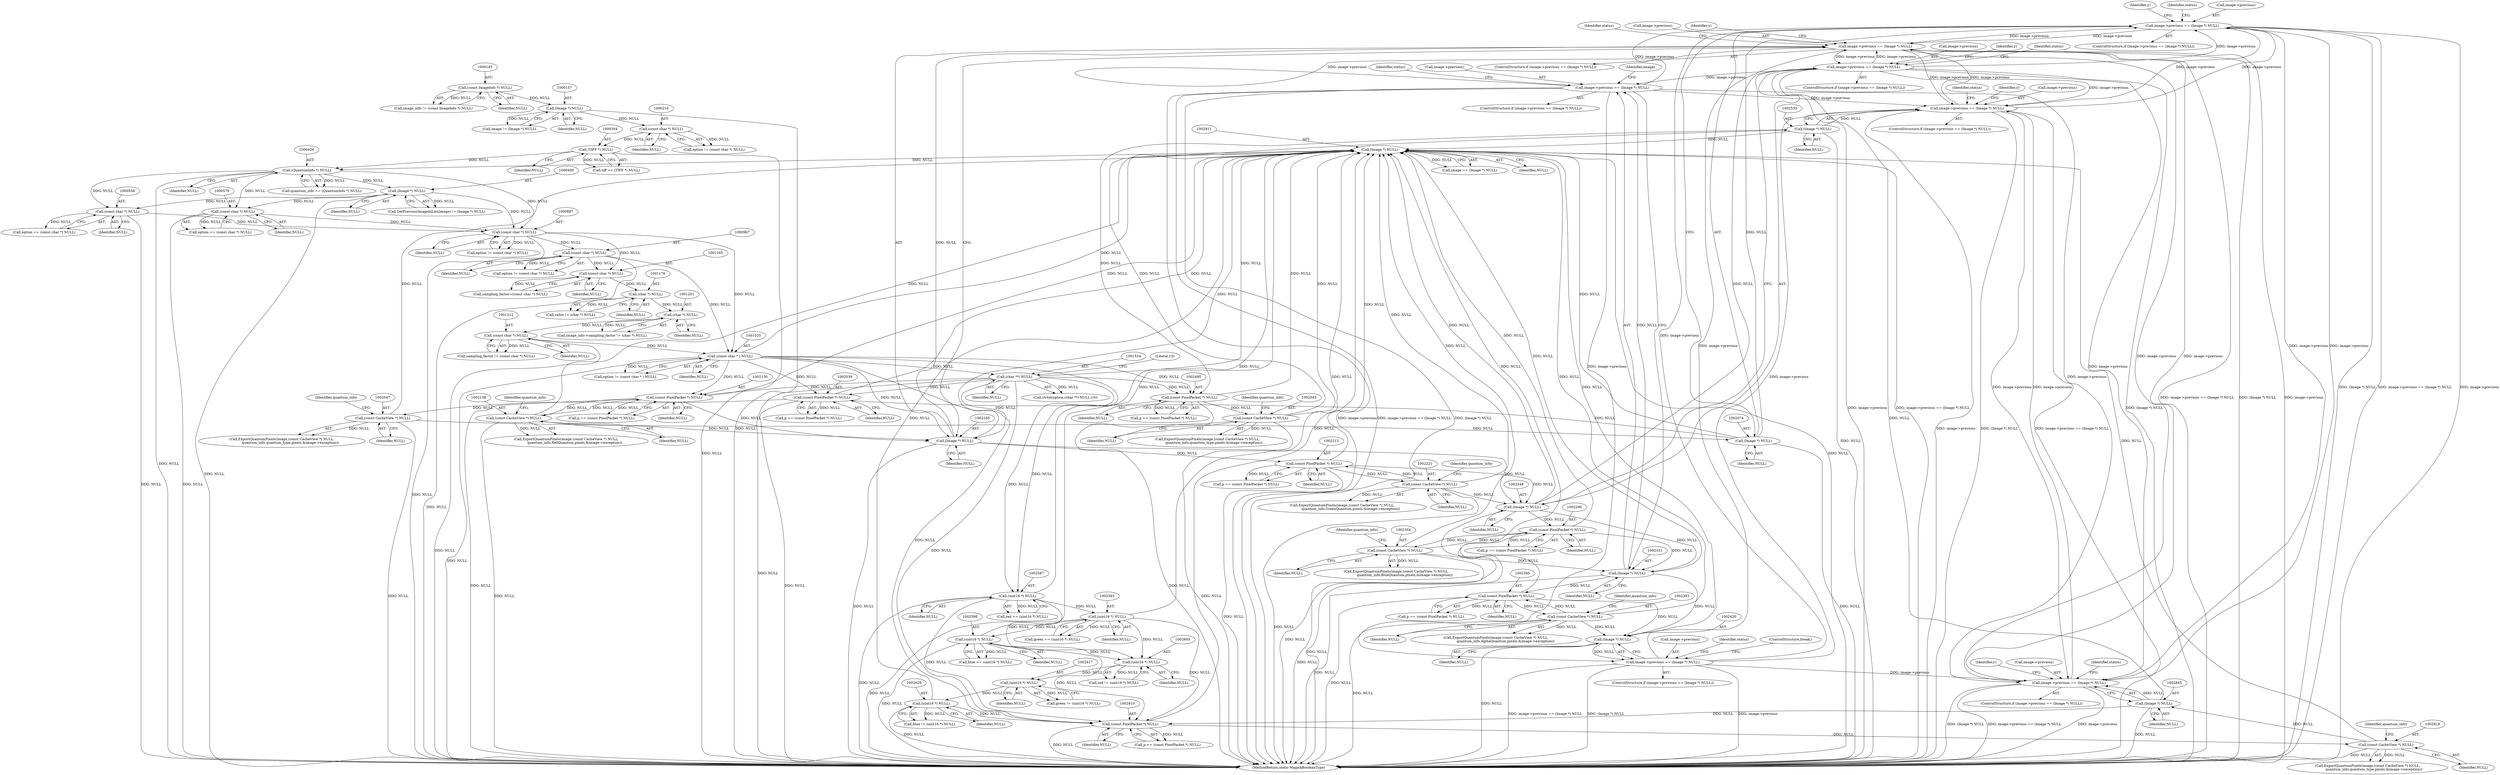 digraph "0_ImageMagick6_3c53413eb544cc567309b4c86485eae43e956112@pointer" {
"1002069" [label="(Call,image->previous == (Image *) NULL)"];
"1002326" [label="(Call,image->previous == (Image *) NULL)"];
"1002243" [label="(Call,image->previous == (Image *) NULL)"];
"1002160" [label="(Call,image->previous == (Image *) NULL)"];
"1002525" [label="(Call,image->previous == (Image *) NULL)"];
"1002415" [label="(Call,image->previous == (Image *) NULL)"];
"1002419" [label="(Call,(Image *) NULL)"];
"1002384" [label="(Call,(const PixelPacket *) NULL)"];
"1002392" [label="(Call,(const CacheView *) NULL)"];
"1002330" [label="(Call,(Image *) NULL)"];
"1002295" [label="(Call,(const PixelPacket *) NULL)"];
"1002247" [label="(Call,(Image *) NULL)"];
"1002220" [label="(Call,(const CacheView *) NULL)"];
"1002212" [label="(Call,(const PixelPacket *) NULL)"];
"1002164" [label="(Call,(Image *) NULL)"];
"1001533" [label="(Call,(char **) NULL)"];
"1001524" [label="(Call,(const char * ) NULL)"];
"1001211" [label="(Call,(const char *) NULL)"];
"1001200" [label="(Call,(char *) NULL)"];
"1001175" [label="(Call,(char *) NULL)"];
"1001164" [label="(Call,(const char *) NULL)"];
"1000896" [label="(Call,(const char *) NULL)"];
"1000577" [label="(Call,(const char *) NULL)"];
"1000425" [label="(Call,(QuantumInfo *) NULL)"];
"1002910" [label="(Call,(Image *) NULL)"];
"1002628" [label="(Call,(uint16 *) NULL)"];
"1002616" [label="(Call,(uint16 *) NULL)"];
"1002604" [label="(Call,(uint16 *) NULL)"];
"1002597" [label="(Call,(uint16 *) NULL)"];
"1002592" [label="(Call,(uint16 *) NULL)"];
"1002586" [label="(Call,(uint16 *) NULL)"];
"1002494" [label="(Call,(const PixelPacket *) NULL)"];
"1002529" [label="(Call,(Image *) NULL)"];
"1002502" [label="(Call,(const CacheView *) NULL)"];
"1002129" [label="(Call,(const PixelPacket *) NULL)"];
"1002137" [label="(Call,(const CacheView *) NULL)"];
"1002046" [label="(Call,(const CacheView *) NULL)"];
"1002038" [label="(Call,(const PixelPacket *) NULL)"];
"1002073" [label="(Call,(Image *) NULL)"];
"1002303" [label="(Call,(const CacheView *) NULL)"];
"1002809" [label="(Call,(const PixelPacket *) NULL)"];
"1002844" [label="(Call,(Image *) NULL)"];
"1002817" [label="(Call,(const CacheView *) NULL)"];
"1000303" [label="(Call,(TIFF *) NULL)"];
"1000215" [label="(Call,(const char *) NULL)"];
"1000156" [label="(Call,(Image *) NULL)"];
"1000144" [label="(Call,(const ImageInfo *) NULL)"];
"1000489" [label="(Call,(Image *) NULL)"];
"1000557" [label="(Call,(const char *) NULL)"];
"1000966" [label="(Call,(const char *) NULL)"];
"1002069" [label="(Call,image->previous == (Image *) NULL)"];
"1002840" [label="(Call,image->previous == (Image *) NULL)"];
"1002626" [label="(Call,blue != (uint16 *) NULL)"];
"1002044" [label="(Call,ExportQuantumPixels(image,(const CacheView *) NULL,\n                quantum_info,quantum_type,pixels,&image->exception))"];
"1000142" [label="(Call,image_info != (const ImageInfo *) NULL)"];
"1001164" [label="(Call,(const char *) NULL)"];
"1002908" [label="(Call,image == (Image *) NULL)"];
"1002169" [label="(Identifier,status)"];
"1002492" [label="(Call,p == (const PixelPacket *) NULL)"];
"1002849" [label="(Identifier,status)"];
"1001536" [label="(Literal,10)"];
"1002392" [label="(Call,(const CacheView *) NULL)"];
"1002586" [label="(Call,(uint16 *) NULL)"];
"1002326" [label="(Call,image->previous == (Image *) NULL)"];
"1001177" [label="(Identifier,NULL)"];
"1002590" [label="(Call,green == (uint16 *) NULL)"];
"1002606" [label="(Identifier,NULL)"];
"1002844" [label="(Call,(Image *) NULL)"];
"1000486" [label="(Call,GetPreviousImageInList(image) != (Image *) NULL)"];
"1002049" [label="(Identifier,quantum_info)"];
"1000427" [label="(Identifier,NULL)"];
"1002809" [label="(Call,(const PixelPacket *) NULL)"];
"1002421" [label="(Identifier,NULL)"];
"1002630" [label="(Identifier,NULL)"];
"1002247" [label="(Call,(Image *) NULL)"];
"1000217" [label="(Identifier,NULL)"];
"1002594" [label="(Identifier,NULL)"];
"1002306" [label="(Identifier,quantum_info)"];
"1002494" [label="(Call,(const PixelPacket *) NULL)"];
"1002161" [label="(Call,image->previous)"];
"1001200" [label="(Call,(char *) NULL)"];
"1000213" [label="(Call,option != (const char *) NULL)"];
"1000579" [label="(Identifier,NULL)"];
"1002038" [label="(Call,(const PixelPacket *) NULL)"];
"1002243" [label="(Call,image->previous == (Image *) NULL)"];
"1002244" [label="(Call,image->previous)"];
"1002534" [label="(Identifier,status)"];
"1000555" [label="(Call,option == (const char *) NULL)"];
"1002419" [label="(Call,(Image *) NULL)"];
"1002210" [label="(Call,p == (const PixelPacket *) NULL)"];
"1002293" [label="(Call,p == (const PixelPacket *) NULL)"];
"1002936" [label="(MethodReturn,static MagickBooleanType)"];
"1002912" [label="(Identifier,NULL)"];
"1000156" [label="(Call,(Image *) NULL)"];
"1002139" [label="(Identifier,NULL)"];
"1002129" [label="(Call,(const PixelPacket *) NULL)"];
"1002595" [label="(Call,blue == (uint16 *) NULL)"];
"1002220" [label="(Call,(const CacheView *) NULL)"];
"1002223" [label="(Identifier,quantum_info)"];
"1000491" [label="(Identifier,NULL)"];
"1002073" [label="(Call,(Image *) NULL)"];
"1002018" [label="(Identifier,y)"];
"1002628" [label="(Call,(uint16 *) NULL)"];
"1002046" [label="(Call,(const CacheView *) NULL)"];
"1002817" [label="(Call,(const CacheView *) NULL)"];
"1002242" [label="(ControlStructure,if (image->previous == (Image *) NULL))"];
"1002127" [label="(Call,p == (const PixelPacket *) NULL)"];
"1002036" [label="(Call,p == (const PixelPacket *) NULL)"];
"1002789" [label="(Identifier,y)"];
"1002616" [label="(Call,(uint16 *) NULL)"];
"1002820" [label="(Identifier,quantum_info)"];
"1002249" [label="(Identifier,NULL)"];
"1002068" [label="(ControlStructure,if (image->previous == (Image *) NULL))"];
"1000557" [label="(Call,(const char *) NULL)"];
"1000305" [label="(Identifier,NULL)"];
"1001162" [label="(Call,sampling_factor=(const char *) NULL)"];
"1000575" [label="(Call,option == (const char *) NULL)"];
"1000489" [label="(Call,(Image *) NULL)"];
"1000303" [label="(Call,(TIFF *) NULL)"];
"1000158" [label="(Identifier,NULL)"];
"1002135" [label="(Call,ExportQuantumPixels(image,(const CacheView *) NULL,\n                quantum_info,RedQuantum,pixels,&image->exception))"];
"1002222" [label="(Identifier,NULL)"];
"1002305" [label="(Identifier,NULL)"];
"1002069" [label="(Call,image->previous == (Image *) NULL)"];
"1002382" [label="(Call,p == (const PixelPacket *) NULL)"];
"1002160" [label="(Call,image->previous == (Image *) NULL)"];
"1002839" [label="(ControlStructure,if (image->previous == (Image *) NULL))"];
"1002846" [label="(Identifier,NULL)"];
"1002435" [label="(ControlStructure,break;)"];
"1002597" [label="(Call,(uint16 *) NULL)"];
"1000896" [label="(Call,(const char *) NULL)"];
"1000154" [label="(Call,image != (Image *) NULL)"];
"1002212" [label="(Call,(const PixelPacket *) NULL)"];
"1002584" [label="(Call,red == (uint16 *) NULL)"];
"1002414" [label="(ControlStructure,if (image->previous == (Image *) NULL))"];
"1001173" [label="(Call,value != (char *) NULL)"];
"1002040" [label="(Identifier,NULL)"];
"1002819" [label="(Identifier,NULL)"];
"1002159" [label="(ControlStructure,if (image->previous == (Image *) NULL))"];
"1001166" [label="(Identifier,NULL)"];
"1002524" [label="(ControlStructure,if (image->previous == (Image *) NULL))"];
"1002614" [label="(Call,green != (uint16 *) NULL)"];
"1000966" [label="(Call,(const char *) NULL)"];
"1002048" [label="(Identifier,NULL)"];
"1000559" [label="(Identifier,NULL)"];
"1001531" [label="(Call,strtol(option,(char **) NULL,10))"];
"1002078" [label="(Identifier,status)"];
"1002807" [label="(Call,p == (const PixelPacket *) NULL)"];
"1002131" [label="(Identifier,NULL)"];
"1002504" [label="(Identifier,NULL)"];
"1002075" [label="(Identifier,NULL)"];
"1002474" [label="(Identifier,y)"];
"1000898" [label="(Identifier,NULL)"];
"1002531" [label="(Identifier,NULL)"];
"1000577" [label="(Call,(const char *) NULL)"];
"1002330" [label="(Call,(Image *) NULL)"];
"1002327" [label="(Call,image->previous)"];
"1001522" [label="(Call,option != (const char * ) NULL)"];
"1002301" [label="(Call,ExportQuantumPixels(image,(const CacheView *) NULL,\n                quantum_info,BlueQuantum,pixels,&image->exception))"];
"1002164" [label="(Call,(Image *) NULL)"];
"1002525" [label="(Call,image->previous == (Image *) NULL)"];
"1001211" [label="(Call,(const char *) NULL)"];
"1002395" [label="(Identifier,quantum_info)"];
"1001209" [label="(Call,sampling_factor != (const char *) NULL)"];
"1000425" [label="(Call,(QuantumInfo *) NULL)"];
"1002604" [label="(Call,(uint16 *) NULL)"];
"1002297" [label="(Identifier,NULL)"];
"1002505" [label="(Identifier,quantum_info)"];
"1002384" [label="(Call,(const PixelPacket *) NULL)"];
"1000968" [label="(Identifier,NULL)"];
"1002394" [label="(Identifier,NULL)"];
"1000964" [label="(Call,option != (const char *) NULL)"];
"1002502" [label="(Call,(const CacheView *) NULL)"];
"1002910" [label="(Call,(Image *) NULL)"];
"1002416" [label="(Call,image->previous)"];
"1002592" [label="(Call,(uint16 *) NULL)"];
"1000146" [label="(Identifier,NULL)"];
"1002496" [label="(Identifier,NULL)"];
"1001526" [label="(Identifier,NULL)"];
"1002070" [label="(Call,image->previous)"];
"1002424" [label="(Identifier,status)"];
"1001196" [label="(Call,image_info->sampling_factor != (char *) NULL)"];
"1002618" [label="(Identifier,NULL)"];
"1002137" [label="(Call,(const CacheView *) NULL)"];
"1002811" [label="(Identifier,NULL)"];
"1002841" [label="(Call,image->previous)"];
"1000144" [label="(Call,(const ImageInfo *) NULL)"];
"1000894" [label="(Call,option != (const char *) NULL)"];
"1002415" [label="(Call,image->previous == (Image *) NULL)"];
"1002303" [label="(Call,(const CacheView *) NULL)"];
"1002265" [label="(Identifier,y)"];
"1002214" [label="(Identifier,NULL)"];
"1002529" [label="(Call,(Image *) NULL)"];
"1002332" [label="(Identifier,NULL)"];
"1002500" [label="(Call,ExportQuantumPixels(image,(const CacheView *) NULL,\n            quantum_info,quantum_type,pixels,&image->exception))"];
"1002140" [label="(Identifier,quantum_info)"];
"1000301" [label="(Call,tiff == (TIFF *) NULL)"];
"1002349" [label="(Identifier,image)"];
"1002602" [label="(Call,red != (uint16 *) NULL)"];
"1002526" [label="(Call,image->previous)"];
"1001533" [label="(Call,(char **) NULL)"];
"1001175" [label="(Call,(char *) NULL)"];
"1001535" [label="(Identifier,NULL)"];
"1002166" [label="(Identifier,NULL)"];
"1002599" [label="(Identifier,NULL)"];
"1002252" [label="(Identifier,status)"];
"1002335" [label="(Identifier,status)"];
"1002182" [label="(Identifier,y)"];
"1001524" [label="(Call,(const char * ) NULL)"];
"1002588" [label="(Identifier,NULL)"];
"1002218" [label="(Call,ExportQuantumPixels(image,(const CacheView *) NULL,\n                quantum_info,GreenQuantum,pixels,&image->exception))"];
"1000423" [label="(Call,quantum_info == (QuantumInfo *) NULL)"];
"1002390" [label="(Call,ExportQuantumPixels(image,(const CacheView *) NULL,\n                  quantum_info,AlphaQuantum,pixels,&image->exception))"];
"1002386" [label="(Identifier,NULL)"];
"1001213" [label="(Identifier,NULL)"];
"1002840" [label="(Call,image->previous == (Image *) NULL)"];
"1002325" [label="(ControlStructure,if (image->previous == (Image *) NULL))"];
"1002295" [label="(Call,(const PixelPacket *) NULL)"];
"1001202" [label="(Identifier,NULL)"];
"1002815" [label="(Call,ExportQuantumPixels(image,(const CacheView *) NULL,\n            quantum_info,quantum_type,pixels,&image->exception))"];
"1000215" [label="(Call,(const char *) NULL)"];
"1002069" -> "1002068"  [label="AST: "];
"1002069" -> "1002073"  [label="CFG: "];
"1002070" -> "1002069"  [label="AST: "];
"1002073" -> "1002069"  [label="AST: "];
"1002078" -> "1002069"  [label="CFG: "];
"1002018" -> "1002069"  [label="CFG: "];
"1002069" -> "1002936"  [label="DDG: (Image *) NULL"];
"1002069" -> "1002936"  [label="DDG: image->previous == (Image *) NULL"];
"1002069" -> "1002936"  [label="DDG: image->previous"];
"1002326" -> "1002069"  [label="DDG: image->previous"];
"1002525" -> "1002069"  [label="DDG: image->previous"];
"1002415" -> "1002069"  [label="DDG: image->previous"];
"1002160" -> "1002069"  [label="DDG: image->previous"];
"1002243" -> "1002069"  [label="DDG: image->previous"];
"1002840" -> "1002069"  [label="DDG: image->previous"];
"1002073" -> "1002069"  [label="DDG: NULL"];
"1002069" -> "1002160"  [label="DDG: image->previous"];
"1002069" -> "1002525"  [label="DDG: image->previous"];
"1002069" -> "1002840"  [label="DDG: image->previous"];
"1002326" -> "1002325"  [label="AST: "];
"1002326" -> "1002330"  [label="CFG: "];
"1002327" -> "1002326"  [label="AST: "];
"1002330" -> "1002326"  [label="AST: "];
"1002335" -> "1002326"  [label="CFG: "];
"1002349" -> "1002326"  [label="CFG: "];
"1002326" -> "1002936"  [label="DDG: image->previous"];
"1002326" -> "1002936"  [label="DDG: image->previous == (Image *) NULL"];
"1002326" -> "1002936"  [label="DDG: (Image *) NULL"];
"1002326" -> "1002160"  [label="DDG: image->previous"];
"1002243" -> "1002326"  [label="DDG: image->previous"];
"1002330" -> "1002326"  [label="DDG: NULL"];
"1002326" -> "1002415"  [label="DDG: image->previous"];
"1002326" -> "1002525"  [label="DDG: image->previous"];
"1002326" -> "1002840"  [label="DDG: image->previous"];
"1002243" -> "1002242"  [label="AST: "];
"1002243" -> "1002247"  [label="CFG: "];
"1002244" -> "1002243"  [label="AST: "];
"1002247" -> "1002243"  [label="AST: "];
"1002252" -> "1002243"  [label="CFG: "];
"1002265" -> "1002243"  [label="CFG: "];
"1002243" -> "1002936"  [label="DDG: image->previous"];
"1002243" -> "1002936"  [label="DDG: image->previous == (Image *) NULL"];
"1002243" -> "1002936"  [label="DDG: (Image *) NULL"];
"1002243" -> "1002160"  [label="DDG: image->previous"];
"1002160" -> "1002243"  [label="DDG: image->previous"];
"1002247" -> "1002243"  [label="DDG: NULL"];
"1002243" -> "1002525"  [label="DDG: image->previous"];
"1002243" -> "1002840"  [label="DDG: image->previous"];
"1002160" -> "1002159"  [label="AST: "];
"1002160" -> "1002164"  [label="CFG: "];
"1002161" -> "1002160"  [label="AST: "];
"1002164" -> "1002160"  [label="AST: "];
"1002169" -> "1002160"  [label="CFG: "];
"1002182" -> "1002160"  [label="CFG: "];
"1002160" -> "1002936"  [label="DDG: image->previous == (Image *) NULL"];
"1002160" -> "1002936"  [label="DDG: (Image *) NULL"];
"1002160" -> "1002936"  [label="DDG: image->previous"];
"1002525" -> "1002160"  [label="DDG: image->previous"];
"1002415" -> "1002160"  [label="DDG: image->previous"];
"1002840" -> "1002160"  [label="DDG: image->previous"];
"1002164" -> "1002160"  [label="DDG: NULL"];
"1002160" -> "1002525"  [label="DDG: image->previous"];
"1002160" -> "1002840"  [label="DDG: image->previous"];
"1002525" -> "1002524"  [label="AST: "];
"1002525" -> "1002529"  [label="CFG: "];
"1002526" -> "1002525"  [label="AST: "];
"1002529" -> "1002525"  [label="AST: "];
"1002534" -> "1002525"  [label="CFG: "];
"1002474" -> "1002525"  [label="CFG: "];
"1002525" -> "1002936"  [label="DDG: image->previous"];
"1002525" -> "1002936"  [label="DDG: (Image *) NULL"];
"1002525" -> "1002936"  [label="DDG: image->previous == (Image *) NULL"];
"1002415" -> "1002525"  [label="DDG: image->previous"];
"1002840" -> "1002525"  [label="DDG: image->previous"];
"1002529" -> "1002525"  [label="DDG: NULL"];
"1002525" -> "1002840"  [label="DDG: image->previous"];
"1002415" -> "1002414"  [label="AST: "];
"1002415" -> "1002419"  [label="CFG: "];
"1002416" -> "1002415"  [label="AST: "];
"1002419" -> "1002415"  [label="AST: "];
"1002424" -> "1002415"  [label="CFG: "];
"1002435" -> "1002415"  [label="CFG: "];
"1002415" -> "1002936"  [label="DDG: image->previous == (Image *) NULL"];
"1002415" -> "1002936"  [label="DDG: (Image *) NULL"];
"1002415" -> "1002936"  [label="DDG: image->previous"];
"1002419" -> "1002415"  [label="DDG: NULL"];
"1002415" -> "1002840"  [label="DDG: image->previous"];
"1002419" -> "1002421"  [label="CFG: "];
"1002420" -> "1002419"  [label="AST: "];
"1002421" -> "1002419"  [label="AST: "];
"1002419" -> "1002936"  [label="DDG: NULL"];
"1002384" -> "1002419"  [label="DDG: NULL"];
"1002392" -> "1002419"  [label="DDG: NULL"];
"1002330" -> "1002419"  [label="DDG: NULL"];
"1002419" -> "1002910"  [label="DDG: NULL"];
"1002384" -> "1002382"  [label="AST: "];
"1002384" -> "1002386"  [label="CFG: "];
"1002385" -> "1002384"  [label="AST: "];
"1002386" -> "1002384"  [label="AST: "];
"1002382" -> "1002384"  [label="CFG: "];
"1002384" -> "1002936"  [label="DDG: NULL"];
"1002384" -> "1002382"  [label="DDG: NULL"];
"1002392" -> "1002384"  [label="DDG: NULL"];
"1002330" -> "1002384"  [label="DDG: NULL"];
"1002384" -> "1002392"  [label="DDG: NULL"];
"1002384" -> "1002910"  [label="DDG: NULL"];
"1002392" -> "1002390"  [label="AST: "];
"1002392" -> "1002394"  [label="CFG: "];
"1002393" -> "1002392"  [label="AST: "];
"1002394" -> "1002392"  [label="AST: "];
"1002395" -> "1002392"  [label="CFG: "];
"1002392" -> "1002936"  [label="DDG: NULL"];
"1002392" -> "1002390"  [label="DDG: NULL"];
"1002392" -> "1002910"  [label="DDG: NULL"];
"1002330" -> "1002332"  [label="CFG: "];
"1002331" -> "1002330"  [label="AST: "];
"1002332" -> "1002330"  [label="AST: "];
"1002330" -> "1002936"  [label="DDG: NULL"];
"1002295" -> "1002330"  [label="DDG: NULL"];
"1002247" -> "1002330"  [label="DDG: NULL"];
"1002303" -> "1002330"  [label="DDG: NULL"];
"1002330" -> "1002910"  [label="DDG: NULL"];
"1002295" -> "1002293"  [label="AST: "];
"1002295" -> "1002297"  [label="CFG: "];
"1002296" -> "1002295"  [label="AST: "];
"1002297" -> "1002295"  [label="AST: "];
"1002293" -> "1002295"  [label="CFG: "];
"1002295" -> "1002936"  [label="DDG: NULL"];
"1002295" -> "1002293"  [label="DDG: NULL"];
"1002247" -> "1002295"  [label="DDG: NULL"];
"1002303" -> "1002295"  [label="DDG: NULL"];
"1002295" -> "1002303"  [label="DDG: NULL"];
"1002295" -> "1002910"  [label="DDG: NULL"];
"1002247" -> "1002249"  [label="CFG: "];
"1002248" -> "1002247"  [label="AST: "];
"1002249" -> "1002247"  [label="AST: "];
"1002247" -> "1002936"  [label="DDG: NULL"];
"1002220" -> "1002247"  [label="DDG: NULL"];
"1002212" -> "1002247"  [label="DDG: NULL"];
"1002164" -> "1002247"  [label="DDG: NULL"];
"1002247" -> "1002910"  [label="DDG: NULL"];
"1002220" -> "1002218"  [label="AST: "];
"1002220" -> "1002222"  [label="CFG: "];
"1002221" -> "1002220"  [label="AST: "];
"1002222" -> "1002220"  [label="AST: "];
"1002223" -> "1002220"  [label="CFG: "];
"1002220" -> "1002936"  [label="DDG: NULL"];
"1002220" -> "1002212"  [label="DDG: NULL"];
"1002220" -> "1002218"  [label="DDG: NULL"];
"1002212" -> "1002220"  [label="DDG: NULL"];
"1002220" -> "1002910"  [label="DDG: NULL"];
"1002212" -> "1002210"  [label="AST: "];
"1002212" -> "1002214"  [label="CFG: "];
"1002213" -> "1002212"  [label="AST: "];
"1002214" -> "1002212"  [label="AST: "];
"1002210" -> "1002212"  [label="CFG: "];
"1002212" -> "1002936"  [label="DDG: NULL"];
"1002212" -> "1002210"  [label="DDG: NULL"];
"1002164" -> "1002212"  [label="DDG: NULL"];
"1002212" -> "1002910"  [label="DDG: NULL"];
"1002164" -> "1002166"  [label="CFG: "];
"1002165" -> "1002164"  [label="AST: "];
"1002166" -> "1002164"  [label="AST: "];
"1002164" -> "1002936"  [label="DDG: NULL"];
"1001533" -> "1002164"  [label="DDG: NULL"];
"1002129" -> "1002164"  [label="DDG: NULL"];
"1001524" -> "1002164"  [label="DDG: NULL"];
"1002137" -> "1002164"  [label="DDG: NULL"];
"1002164" -> "1002910"  [label="DDG: NULL"];
"1001533" -> "1001531"  [label="AST: "];
"1001533" -> "1001535"  [label="CFG: "];
"1001534" -> "1001533"  [label="AST: "];
"1001535" -> "1001533"  [label="AST: "];
"1001536" -> "1001533"  [label="CFG: "];
"1001533" -> "1002936"  [label="DDG: NULL"];
"1001533" -> "1001531"  [label="DDG: NULL"];
"1001524" -> "1001533"  [label="DDG: NULL"];
"1001533" -> "1002038"  [label="DDG: NULL"];
"1001533" -> "1002129"  [label="DDG: NULL"];
"1001533" -> "1002494"  [label="DDG: NULL"];
"1001533" -> "1002586"  [label="DDG: NULL"];
"1001533" -> "1002809"  [label="DDG: NULL"];
"1001533" -> "1002910"  [label="DDG: NULL"];
"1001524" -> "1001522"  [label="AST: "];
"1001524" -> "1001526"  [label="CFG: "];
"1001525" -> "1001524"  [label="AST: "];
"1001526" -> "1001524"  [label="AST: "];
"1001522" -> "1001524"  [label="CFG: "];
"1001524" -> "1002936"  [label="DDG: NULL"];
"1001524" -> "1001522"  [label="DDG: NULL"];
"1001211" -> "1001524"  [label="DDG: NULL"];
"1000896" -> "1001524"  [label="DDG: NULL"];
"1000966" -> "1001524"  [label="DDG: NULL"];
"1001524" -> "1002038"  [label="DDG: NULL"];
"1001524" -> "1002129"  [label="DDG: NULL"];
"1001524" -> "1002494"  [label="DDG: NULL"];
"1001524" -> "1002586"  [label="DDG: NULL"];
"1001524" -> "1002809"  [label="DDG: NULL"];
"1001524" -> "1002910"  [label="DDG: NULL"];
"1001211" -> "1001209"  [label="AST: "];
"1001211" -> "1001213"  [label="CFG: "];
"1001212" -> "1001211"  [label="AST: "];
"1001213" -> "1001211"  [label="AST: "];
"1001209" -> "1001211"  [label="CFG: "];
"1001211" -> "1002936"  [label="DDG: NULL"];
"1001211" -> "1001209"  [label="DDG: NULL"];
"1001200" -> "1001211"  [label="DDG: NULL"];
"1001200" -> "1001196"  [label="AST: "];
"1001200" -> "1001202"  [label="CFG: "];
"1001201" -> "1001200"  [label="AST: "];
"1001202" -> "1001200"  [label="AST: "];
"1001196" -> "1001200"  [label="CFG: "];
"1001200" -> "1001196"  [label="DDG: NULL"];
"1001175" -> "1001200"  [label="DDG: NULL"];
"1001175" -> "1001173"  [label="AST: "];
"1001175" -> "1001177"  [label="CFG: "];
"1001176" -> "1001175"  [label="AST: "];
"1001177" -> "1001175"  [label="AST: "];
"1001173" -> "1001175"  [label="CFG: "];
"1001175" -> "1001173"  [label="DDG: NULL"];
"1001164" -> "1001175"  [label="DDG: NULL"];
"1001164" -> "1001162"  [label="AST: "];
"1001164" -> "1001166"  [label="CFG: "];
"1001165" -> "1001164"  [label="AST: "];
"1001166" -> "1001164"  [label="AST: "];
"1001162" -> "1001164"  [label="CFG: "];
"1001164" -> "1001162"  [label="DDG: NULL"];
"1000896" -> "1001164"  [label="DDG: NULL"];
"1000966" -> "1001164"  [label="DDG: NULL"];
"1000896" -> "1000894"  [label="AST: "];
"1000896" -> "1000898"  [label="CFG: "];
"1000897" -> "1000896"  [label="AST: "];
"1000898" -> "1000896"  [label="AST: "];
"1000894" -> "1000896"  [label="CFG: "];
"1000896" -> "1002936"  [label="DDG: NULL"];
"1000896" -> "1000894"  [label="DDG: NULL"];
"1000577" -> "1000896"  [label="DDG: NULL"];
"1000425" -> "1000896"  [label="DDG: NULL"];
"1000489" -> "1000896"  [label="DDG: NULL"];
"1000557" -> "1000896"  [label="DDG: NULL"];
"1000896" -> "1000966"  [label="DDG: NULL"];
"1000577" -> "1000575"  [label="AST: "];
"1000577" -> "1000579"  [label="CFG: "];
"1000578" -> "1000577"  [label="AST: "];
"1000579" -> "1000577"  [label="AST: "];
"1000575" -> "1000577"  [label="CFG: "];
"1000577" -> "1002936"  [label="DDG: NULL"];
"1000577" -> "1000575"  [label="DDG: NULL"];
"1000425" -> "1000577"  [label="DDG: NULL"];
"1000489" -> "1000577"  [label="DDG: NULL"];
"1000425" -> "1000423"  [label="AST: "];
"1000425" -> "1000427"  [label="CFG: "];
"1000426" -> "1000425"  [label="AST: "];
"1000427" -> "1000425"  [label="AST: "];
"1000423" -> "1000425"  [label="CFG: "];
"1000425" -> "1002936"  [label="DDG: NULL"];
"1000425" -> "1000423"  [label="DDG: NULL"];
"1002910" -> "1000425"  [label="DDG: NULL"];
"1000303" -> "1000425"  [label="DDG: NULL"];
"1000425" -> "1000489"  [label="DDG: NULL"];
"1000425" -> "1000557"  [label="DDG: NULL"];
"1002910" -> "1002908"  [label="AST: "];
"1002910" -> "1002912"  [label="CFG: "];
"1002911" -> "1002910"  [label="AST: "];
"1002912" -> "1002910"  [label="AST: "];
"1002908" -> "1002910"  [label="CFG: "];
"1002910" -> "1002936"  [label="DDG: NULL"];
"1002910" -> "1002908"  [label="DDG: NULL"];
"1002628" -> "1002910"  [label="DDG: NULL"];
"1002494" -> "1002910"  [label="DDG: NULL"];
"1002129" -> "1002910"  [label="DDG: NULL"];
"1002046" -> "1002910"  [label="DDG: NULL"];
"1002597" -> "1002910"  [label="DDG: NULL"];
"1002137" -> "1002910"  [label="DDG: NULL"];
"1002303" -> "1002910"  [label="DDG: NULL"];
"1002592" -> "1002910"  [label="DDG: NULL"];
"1002502" -> "1002910"  [label="DDG: NULL"];
"1002586" -> "1002910"  [label="DDG: NULL"];
"1002073" -> "1002910"  [label="DDG: NULL"];
"1002809" -> "1002910"  [label="DDG: NULL"];
"1002817" -> "1002910"  [label="DDG: NULL"];
"1002529" -> "1002910"  [label="DDG: NULL"];
"1002038" -> "1002910"  [label="DDG: NULL"];
"1002844" -> "1002910"  [label="DDG: NULL"];
"1002628" -> "1002626"  [label="AST: "];
"1002628" -> "1002630"  [label="CFG: "];
"1002629" -> "1002628"  [label="AST: "];
"1002630" -> "1002628"  [label="AST: "];
"1002626" -> "1002628"  [label="CFG: "];
"1002628" -> "1002936"  [label="DDG: NULL"];
"1002628" -> "1002626"  [label="DDG: NULL"];
"1002616" -> "1002628"  [label="DDG: NULL"];
"1002628" -> "1002809"  [label="DDG: NULL"];
"1002616" -> "1002614"  [label="AST: "];
"1002616" -> "1002618"  [label="CFG: "];
"1002617" -> "1002616"  [label="AST: "];
"1002618" -> "1002616"  [label="AST: "];
"1002614" -> "1002616"  [label="CFG: "];
"1002616" -> "1002614"  [label="DDG: NULL"];
"1002604" -> "1002616"  [label="DDG: NULL"];
"1002604" -> "1002602"  [label="AST: "];
"1002604" -> "1002606"  [label="CFG: "];
"1002605" -> "1002604"  [label="AST: "];
"1002606" -> "1002604"  [label="AST: "];
"1002602" -> "1002604"  [label="CFG: "];
"1002604" -> "1002602"  [label="DDG: NULL"];
"1002597" -> "1002604"  [label="DDG: NULL"];
"1002586" -> "1002604"  [label="DDG: NULL"];
"1002592" -> "1002604"  [label="DDG: NULL"];
"1002597" -> "1002595"  [label="AST: "];
"1002597" -> "1002599"  [label="CFG: "];
"1002598" -> "1002597"  [label="AST: "];
"1002599" -> "1002597"  [label="AST: "];
"1002595" -> "1002597"  [label="CFG: "];
"1002597" -> "1002936"  [label="DDG: NULL"];
"1002597" -> "1002595"  [label="DDG: NULL"];
"1002592" -> "1002597"  [label="DDG: NULL"];
"1002597" -> "1002809"  [label="DDG: NULL"];
"1002592" -> "1002590"  [label="AST: "];
"1002592" -> "1002594"  [label="CFG: "];
"1002593" -> "1002592"  [label="AST: "];
"1002594" -> "1002592"  [label="AST: "];
"1002590" -> "1002592"  [label="CFG: "];
"1002592" -> "1002936"  [label="DDG: NULL"];
"1002592" -> "1002590"  [label="DDG: NULL"];
"1002586" -> "1002592"  [label="DDG: NULL"];
"1002592" -> "1002809"  [label="DDG: NULL"];
"1002586" -> "1002584"  [label="AST: "];
"1002586" -> "1002588"  [label="CFG: "];
"1002587" -> "1002586"  [label="AST: "];
"1002588" -> "1002586"  [label="AST: "];
"1002584" -> "1002586"  [label="CFG: "];
"1002586" -> "1002936"  [label="DDG: NULL"];
"1002586" -> "1002584"  [label="DDG: NULL"];
"1002586" -> "1002809"  [label="DDG: NULL"];
"1002494" -> "1002492"  [label="AST: "];
"1002494" -> "1002496"  [label="CFG: "];
"1002495" -> "1002494"  [label="AST: "];
"1002496" -> "1002494"  [label="AST: "];
"1002492" -> "1002494"  [label="CFG: "];
"1002494" -> "1002936"  [label="DDG: NULL"];
"1002494" -> "1002492"  [label="DDG: NULL"];
"1002529" -> "1002494"  [label="DDG: NULL"];
"1002494" -> "1002502"  [label="DDG: NULL"];
"1002529" -> "1002531"  [label="CFG: "];
"1002530" -> "1002529"  [label="AST: "];
"1002531" -> "1002529"  [label="AST: "];
"1002529" -> "1002936"  [label="DDG: NULL"];
"1002502" -> "1002529"  [label="DDG: NULL"];
"1002502" -> "1002500"  [label="AST: "];
"1002502" -> "1002504"  [label="CFG: "];
"1002503" -> "1002502"  [label="AST: "];
"1002504" -> "1002502"  [label="AST: "];
"1002505" -> "1002502"  [label="CFG: "];
"1002502" -> "1002936"  [label="DDG: NULL"];
"1002502" -> "1002500"  [label="DDG: NULL"];
"1002129" -> "1002127"  [label="AST: "];
"1002129" -> "1002131"  [label="CFG: "];
"1002130" -> "1002129"  [label="AST: "];
"1002131" -> "1002129"  [label="AST: "];
"1002127" -> "1002129"  [label="CFG: "];
"1002129" -> "1002936"  [label="DDG: NULL"];
"1002129" -> "1002127"  [label="DDG: NULL"];
"1002137" -> "1002129"  [label="DDG: NULL"];
"1002129" -> "1002137"  [label="DDG: NULL"];
"1002137" -> "1002135"  [label="AST: "];
"1002137" -> "1002139"  [label="CFG: "];
"1002138" -> "1002137"  [label="AST: "];
"1002139" -> "1002137"  [label="AST: "];
"1002140" -> "1002137"  [label="CFG: "];
"1002137" -> "1002936"  [label="DDG: NULL"];
"1002137" -> "1002135"  [label="DDG: NULL"];
"1002046" -> "1002044"  [label="AST: "];
"1002046" -> "1002048"  [label="CFG: "];
"1002047" -> "1002046"  [label="AST: "];
"1002048" -> "1002046"  [label="AST: "];
"1002049" -> "1002046"  [label="CFG: "];
"1002046" -> "1002936"  [label="DDG: NULL"];
"1002046" -> "1002044"  [label="DDG: NULL"];
"1002038" -> "1002046"  [label="DDG: NULL"];
"1002046" -> "1002073"  [label="DDG: NULL"];
"1002038" -> "1002036"  [label="AST: "];
"1002038" -> "1002040"  [label="CFG: "];
"1002039" -> "1002038"  [label="AST: "];
"1002040" -> "1002038"  [label="AST: "];
"1002036" -> "1002038"  [label="CFG: "];
"1002038" -> "1002936"  [label="DDG: NULL"];
"1002038" -> "1002036"  [label="DDG: NULL"];
"1002073" -> "1002038"  [label="DDG: NULL"];
"1002073" -> "1002075"  [label="CFG: "];
"1002074" -> "1002073"  [label="AST: "];
"1002075" -> "1002073"  [label="AST: "];
"1002073" -> "1002936"  [label="DDG: NULL"];
"1002303" -> "1002301"  [label="AST: "];
"1002303" -> "1002305"  [label="CFG: "];
"1002304" -> "1002303"  [label="AST: "];
"1002305" -> "1002303"  [label="AST: "];
"1002306" -> "1002303"  [label="CFG: "];
"1002303" -> "1002936"  [label="DDG: NULL"];
"1002303" -> "1002301"  [label="DDG: NULL"];
"1002809" -> "1002807"  [label="AST: "];
"1002809" -> "1002811"  [label="CFG: "];
"1002810" -> "1002809"  [label="AST: "];
"1002811" -> "1002809"  [label="AST: "];
"1002807" -> "1002809"  [label="CFG: "];
"1002809" -> "1002936"  [label="DDG: NULL"];
"1002809" -> "1002807"  [label="DDG: NULL"];
"1002844" -> "1002809"  [label="DDG: NULL"];
"1002809" -> "1002817"  [label="DDG: NULL"];
"1002844" -> "1002840"  [label="AST: "];
"1002844" -> "1002846"  [label="CFG: "];
"1002845" -> "1002844"  [label="AST: "];
"1002846" -> "1002844"  [label="AST: "];
"1002840" -> "1002844"  [label="CFG: "];
"1002844" -> "1002936"  [label="DDG: NULL"];
"1002844" -> "1002840"  [label="DDG: NULL"];
"1002817" -> "1002844"  [label="DDG: NULL"];
"1002817" -> "1002815"  [label="AST: "];
"1002817" -> "1002819"  [label="CFG: "];
"1002818" -> "1002817"  [label="AST: "];
"1002819" -> "1002817"  [label="AST: "];
"1002820" -> "1002817"  [label="CFG: "];
"1002817" -> "1002936"  [label="DDG: NULL"];
"1002817" -> "1002815"  [label="DDG: NULL"];
"1000303" -> "1000301"  [label="AST: "];
"1000303" -> "1000305"  [label="CFG: "];
"1000304" -> "1000303"  [label="AST: "];
"1000305" -> "1000303"  [label="AST: "];
"1000301" -> "1000303"  [label="CFG: "];
"1000303" -> "1002936"  [label="DDG: NULL"];
"1000303" -> "1000301"  [label="DDG: NULL"];
"1000215" -> "1000303"  [label="DDG: NULL"];
"1000215" -> "1000213"  [label="AST: "];
"1000215" -> "1000217"  [label="CFG: "];
"1000216" -> "1000215"  [label="AST: "];
"1000217" -> "1000215"  [label="AST: "];
"1000213" -> "1000215"  [label="CFG: "];
"1000215" -> "1000213"  [label="DDG: NULL"];
"1000156" -> "1000215"  [label="DDG: NULL"];
"1000156" -> "1000154"  [label="AST: "];
"1000156" -> "1000158"  [label="CFG: "];
"1000157" -> "1000156"  [label="AST: "];
"1000158" -> "1000156"  [label="AST: "];
"1000154" -> "1000156"  [label="CFG: "];
"1000156" -> "1002936"  [label="DDG: NULL"];
"1000156" -> "1000154"  [label="DDG: NULL"];
"1000144" -> "1000156"  [label="DDG: NULL"];
"1000144" -> "1000142"  [label="AST: "];
"1000144" -> "1000146"  [label="CFG: "];
"1000145" -> "1000144"  [label="AST: "];
"1000146" -> "1000144"  [label="AST: "];
"1000142" -> "1000144"  [label="CFG: "];
"1000144" -> "1000142"  [label="DDG: NULL"];
"1000489" -> "1000486"  [label="AST: "];
"1000489" -> "1000491"  [label="CFG: "];
"1000490" -> "1000489"  [label="AST: "];
"1000491" -> "1000489"  [label="AST: "];
"1000486" -> "1000489"  [label="CFG: "];
"1000489" -> "1002936"  [label="DDG: NULL"];
"1000489" -> "1000486"  [label="DDG: NULL"];
"1000489" -> "1000557"  [label="DDG: NULL"];
"1000557" -> "1000555"  [label="AST: "];
"1000557" -> "1000559"  [label="CFG: "];
"1000558" -> "1000557"  [label="AST: "];
"1000559" -> "1000557"  [label="AST: "];
"1000555" -> "1000557"  [label="CFG: "];
"1000557" -> "1002936"  [label="DDG: NULL"];
"1000557" -> "1000555"  [label="DDG: NULL"];
"1000966" -> "1000964"  [label="AST: "];
"1000966" -> "1000968"  [label="CFG: "];
"1000967" -> "1000966"  [label="AST: "];
"1000968" -> "1000966"  [label="AST: "];
"1000964" -> "1000966"  [label="CFG: "];
"1000966" -> "1002936"  [label="DDG: NULL"];
"1000966" -> "1000964"  [label="DDG: NULL"];
"1002840" -> "1002839"  [label="AST: "];
"1002841" -> "1002840"  [label="AST: "];
"1002849" -> "1002840"  [label="CFG: "];
"1002789" -> "1002840"  [label="CFG: "];
"1002840" -> "1002936"  [label="DDG: image->previous == (Image *) NULL"];
"1002840" -> "1002936"  [label="DDG: image->previous"];
"1002840" -> "1002936"  [label="DDG: (Image *) NULL"];
}
